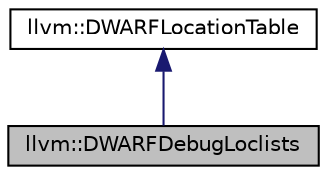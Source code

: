 digraph "llvm::DWARFDebugLoclists"
{
 // LATEX_PDF_SIZE
  bgcolor="transparent";
  edge [fontname="Helvetica",fontsize="10",labelfontname="Helvetica",labelfontsize="10"];
  node [fontname="Helvetica",fontsize="10",shape=record];
  Node1 [label="llvm::DWARFDebugLoclists",height=0.2,width=0.4,color="black", fillcolor="grey75", style="filled", fontcolor="black",tooltip=" "];
  Node2 -> Node1 [dir="back",color="midnightblue",fontsize="10",style="solid",fontname="Helvetica"];
  Node2 [label="llvm::DWARFLocationTable",height=0.2,width=0.4,color="black",URL="$classllvm_1_1DWARFLocationTable.html",tooltip="An abstract base class for various kinds of location tables (.debug_loc, .debug_loclists,..."];
}
